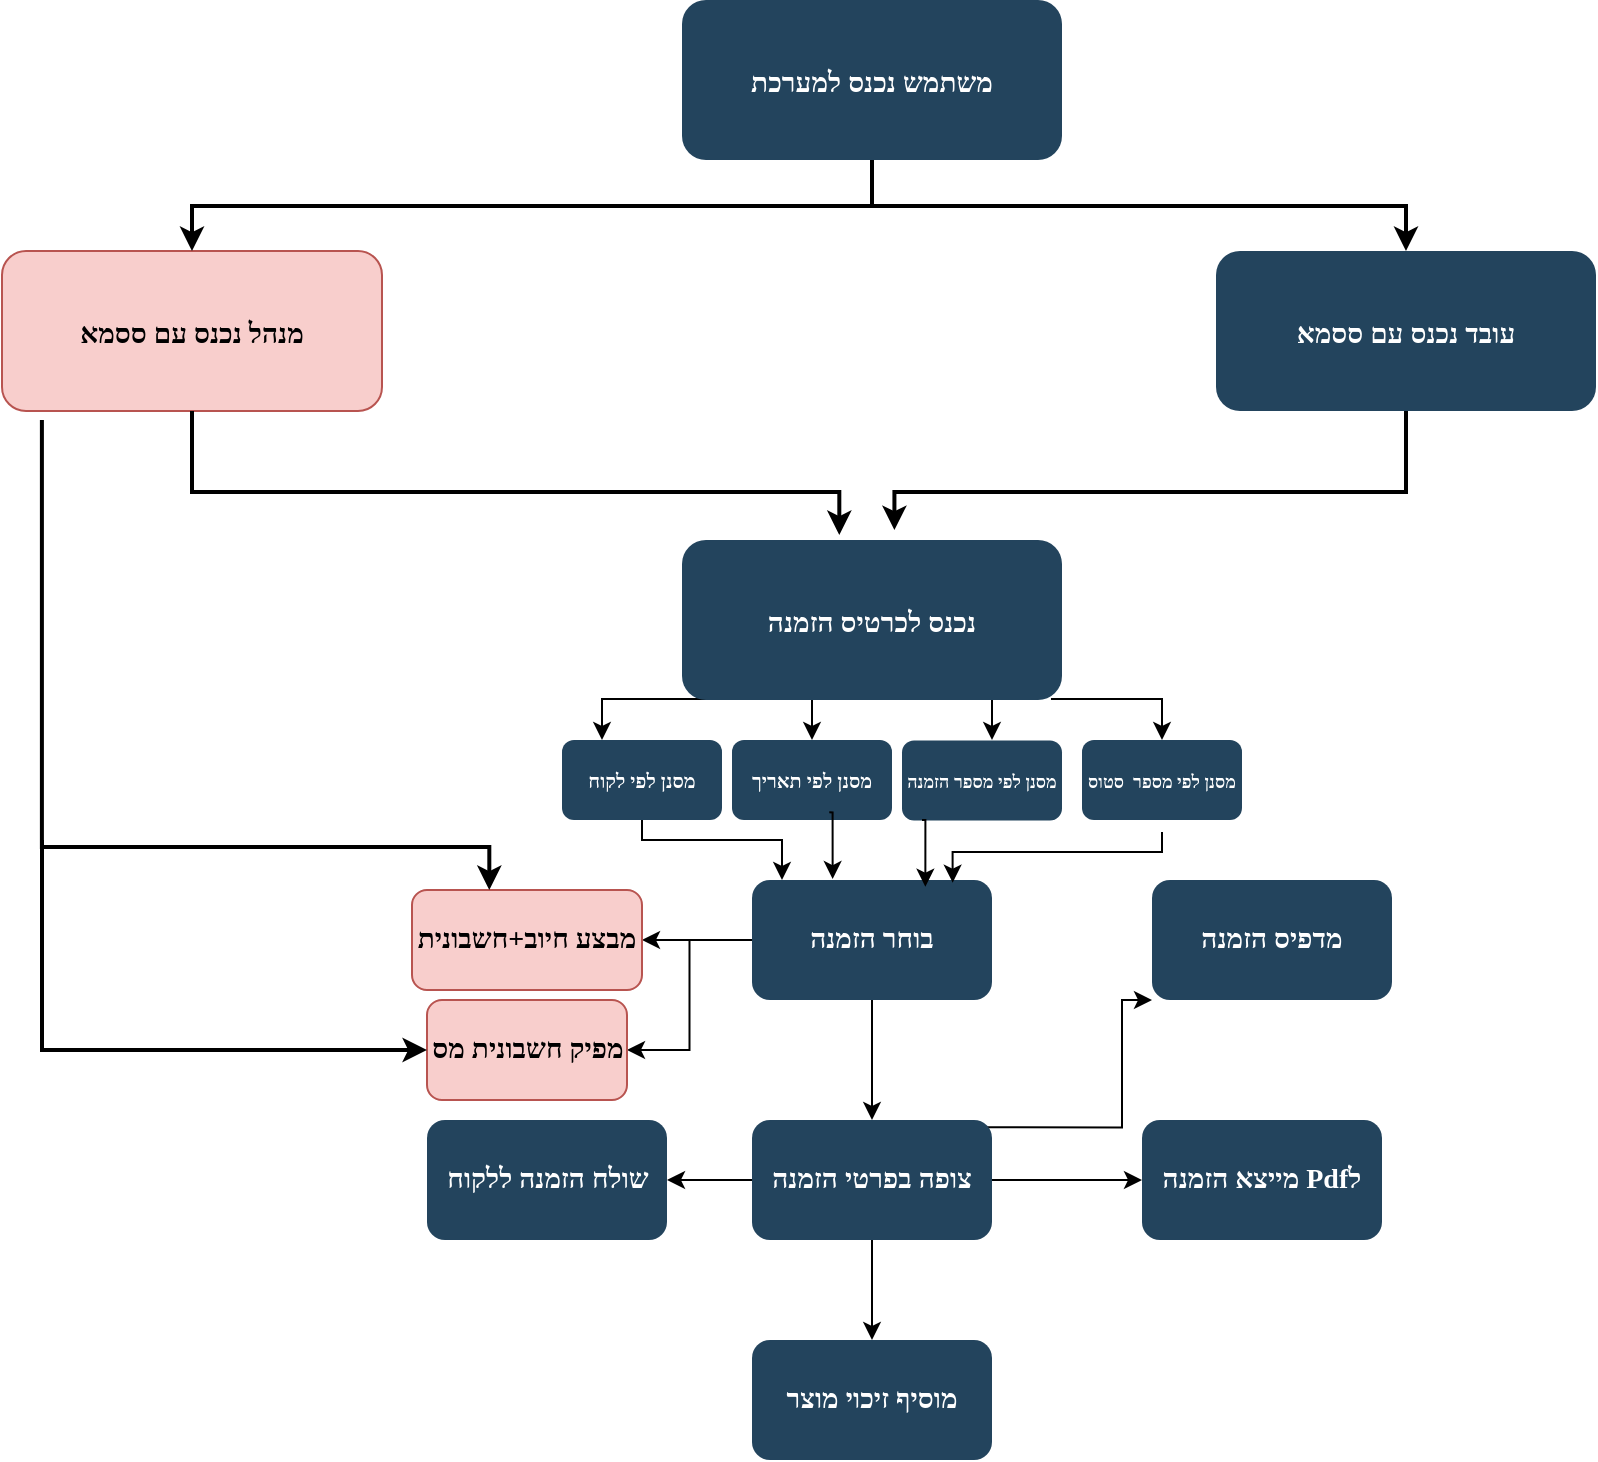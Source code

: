 <mxfile version="14.2.2" type="github">
  <diagram name="Page-1" id="2c0d36ab-eaac-3732-788b-9136903baeff">
    <mxGraphModel dx="723" dy="328" grid="1" gridSize="10" guides="1" tooltips="1" connect="1" arrows="1" fold="1" page="1" pageScale="1.5" pageWidth="1169" pageHeight="827" background="#ffffff" math="0" shadow="0">
      <root>
        <mxCell id="0" />
        <mxCell id="1" parent="0" />
        <mxCell id="2" value="משתמש נכנס למערכת" style="rounded=1;fillColor=#23445D;gradientColor=none;strokeColor=none;fontColor=#FFFFFF;fontStyle=1;fontFamily=Tahoma;fontSize=14" parent="1" vertex="1">
          <mxGeometry x="1080" y="210" width="190" height="80" as="geometry" />
        </mxCell>
        <mxCell id="4" value="עובד נכנס עם ססמא" style="rounded=1;fillColor=#23445D;gradientColor=none;strokeColor=none;fontColor=#FFFFFF;fontStyle=1;fontFamily=Tahoma;fontSize=14" parent="1" vertex="1">
          <mxGeometry x="1347.0" y="335.5" width="190" height="80" as="geometry" />
        </mxCell>
        <mxCell id="9" value="" style="edgeStyle=elbowEdgeStyle;elbow=vertical;strokeWidth=2;rounded=0" parent="1" source="2" target="4" edge="1">
          <mxGeometry x="337" y="215.5" width="100" height="100" as="geometry">
            <mxPoint x="337" y="315.5" as="sourcePoint" />
            <mxPoint x="437" y="215.5" as="targetPoint" />
          </mxGeometry>
        </mxCell>
        <mxCell id="10" value="מנהל נכנס עם ססמא" style="rounded=1;fillColor=#f8cecc;strokeColor=#b85450;fontStyle=1;fontFamily=Tahoma;fontSize=14" parent="1" vertex="1">
          <mxGeometry x="740" y="335.5" width="190" height="80" as="geometry" />
        </mxCell>
        <mxCell id="59" value="" style="edgeStyle=elbowEdgeStyle;elbow=vertical;strokeWidth=2;rounded=0;entryX=0.5;entryY=0;entryDx=0;entryDy=0;" parent="1" source="2" target="10" edge="1">
          <mxGeometry x="347" y="225.5" width="100" height="100" as="geometry">
            <mxPoint x="862.0" y="275.5" as="sourcePoint" />
            <mxPoint x="657.0" y="335.5" as="targetPoint" />
          </mxGeometry>
        </mxCell>
        <mxCell id="103" value="" style="edgeStyle=elbowEdgeStyle;elbow=vertical;strokeWidth=2;rounded=0;entryX=0.414;entryY=-0.031;entryDx=0;entryDy=0;entryPerimeter=0;" parent="1" source="10" target="m5cj2oNC6-9tfZDsCWIE-123" edge="1">
          <mxGeometry x="-23" y="135.5" width="100" height="100" as="geometry">
            <mxPoint x="-23" y="235.5" as="sourcePoint" />
            <mxPoint x="1160" y="470" as="targetPoint" />
            <Array as="points">
              <mxPoint x="1130" y="456" />
            </Array>
          </mxGeometry>
        </mxCell>
        <mxCell id="105" value="" style="edgeStyle=elbowEdgeStyle;elbow=vertical;strokeWidth=2;rounded=0;entryX=0.559;entryY=-0.062;entryDx=0;entryDy=0;entryPerimeter=0;" parent="1" source="4" target="m5cj2oNC6-9tfZDsCWIE-123" edge="1">
          <mxGeometry x="-23" y="135.5" width="100" height="100" as="geometry">
            <mxPoint x="-23" y="235.5" as="sourcePoint" />
            <mxPoint x="1282" y="455.5" as="targetPoint" />
            <Array as="points">
              <mxPoint x="1180" y="456" />
              <mxPoint x="1170" y="436" />
            </Array>
          </mxGeometry>
        </mxCell>
        <mxCell id="m5cj2oNC6-9tfZDsCWIE-161" value="" style="edgeStyle=orthogonalEdgeStyle;rounded=0;orthogonalLoop=1;jettySize=auto;html=1;exitX=0.971;exitY=0.994;exitDx=0;exitDy=0;exitPerimeter=0;" edge="1" parent="1" source="m5cj2oNC6-9tfZDsCWIE-123">
          <mxGeometry relative="1" as="geometry">
            <mxPoint x="1320" y="580" as="targetPoint" />
            <Array as="points">
              <mxPoint x="1320" y="560" />
            </Array>
          </mxGeometry>
        </mxCell>
        <mxCell id="m5cj2oNC6-9tfZDsCWIE-164" value="" style="edgeStyle=orthogonalEdgeStyle;rounded=0;orthogonalLoop=1;jettySize=auto;html=1;exitX=0.085;exitY=0.994;exitDx=0;exitDy=0;exitPerimeter=0;entryX=0.25;entryY=0;entryDx=0;entryDy=0;" edge="1" parent="1" source="m5cj2oNC6-9tfZDsCWIE-123" target="m5cj2oNC6-9tfZDsCWIE-158">
          <mxGeometry relative="1" as="geometry">
            <mxPoint x="1040" y="570" as="targetPoint" />
            <Array as="points">
              <mxPoint x="1040" y="560" />
            </Array>
          </mxGeometry>
        </mxCell>
        <mxCell id="m5cj2oNC6-9tfZDsCWIE-123" value="נכנס לכרטיס הזמנה" style="rounded=1;fillColor=#23445D;gradientColor=none;strokeColor=none;fontColor=#FFFFFF;fontStyle=1;fontFamily=Tahoma;fontSize=14" vertex="1" parent="1">
          <mxGeometry x="1080.0" y="480" width="190" height="80" as="geometry" />
        </mxCell>
        <mxCell id="m5cj2oNC6-9tfZDsCWIE-184" value="" style="edgeStyle=orthogonalEdgeStyle;rounded=0;orthogonalLoop=1;jettySize=auto;html=1;" edge="1" parent="1" source="m5cj2oNC6-9tfZDsCWIE-126" target="m5cj2oNC6-9tfZDsCWIE-182">
          <mxGeometry relative="1" as="geometry" />
        </mxCell>
        <mxCell id="m5cj2oNC6-9tfZDsCWIE-186" value="" style="edgeStyle=orthogonalEdgeStyle;rounded=0;orthogonalLoop=1;jettySize=auto;html=1;entryX=1;entryY=0.5;entryDx=0;entryDy=0;" edge="1" parent="1" source="m5cj2oNC6-9tfZDsCWIE-126" target="m5cj2oNC6-9tfZDsCWIE-179">
          <mxGeometry relative="1" as="geometry">
            <mxPoint x="1175.0" y="790" as="targetPoint" />
          </mxGeometry>
        </mxCell>
        <mxCell id="m5cj2oNC6-9tfZDsCWIE-192" value="" style="edgeStyle=orthogonalEdgeStyle;rounded=0;orthogonalLoop=1;jettySize=auto;html=1;exitX=0;exitY=0.5;exitDx=0;exitDy=0;" edge="1" parent="1" source="m5cj2oNC6-9tfZDsCWIE-198" target="m5cj2oNC6-9tfZDsCWIE-191">
          <mxGeometry relative="1" as="geometry">
            <mxPoint x="1120.0" y="730" as="sourcePoint" />
          </mxGeometry>
        </mxCell>
        <mxCell id="m5cj2oNC6-9tfZDsCWIE-194" value="" style="edgeStyle=orthogonalEdgeStyle;rounded=0;orthogonalLoop=1;jettySize=auto;html=1;entryX=0;entryY=1;entryDx=0;entryDy=0;exitX=0.913;exitY=0.061;exitDx=0;exitDy=0;exitPerimeter=0;" edge="1" parent="1" source="m5cj2oNC6-9tfZDsCWIE-198" target="m5cj2oNC6-9tfZDsCWIE-193">
          <mxGeometry relative="1" as="geometry">
            <mxPoint x="1251" y="766" as="sourcePoint" />
            <Array as="points">
              <mxPoint x="1300" y="774" />
              <mxPoint x="1300" y="710" />
            </Array>
          </mxGeometry>
        </mxCell>
        <mxCell id="m5cj2oNC6-9tfZDsCWIE-202" value="" style="edgeStyle=orthogonalEdgeStyle;rounded=0;orthogonalLoop=1;jettySize=auto;html=1;" edge="1" parent="1" source="m5cj2oNC6-9tfZDsCWIE-126" target="m5cj2oNC6-9tfZDsCWIE-198">
          <mxGeometry relative="1" as="geometry" />
        </mxCell>
        <mxCell id="m5cj2oNC6-9tfZDsCWIE-126" value="בוחר הזמנה" style="whiteSpace=wrap;html=1;rounded=1;fontFamily=Tahoma;fontSize=14;fontColor=#FFFFFF;fontStyle=1;strokeColor=none;fillColor=#23445D;" vertex="1" parent="1">
          <mxGeometry x="1115.0" y="650" width="120" height="60" as="geometry" />
        </mxCell>
        <mxCell id="m5cj2oNC6-9tfZDsCWIE-150" value="&lt;font style=&quot;font-size: 10px&quot;&gt;מסנן לפי תאריך&lt;/font&gt;" style="whiteSpace=wrap;html=1;rounded=1;fontFamily=Tahoma;fontSize=14;fontColor=#FFFFFF;fontStyle=1;strokeColor=none;fillColor=#23445D;" vertex="1" parent="1">
          <mxGeometry x="1105" y="580" width="80" height="40" as="geometry" />
        </mxCell>
        <mxCell id="m5cj2oNC6-9tfZDsCWIE-151" value="&lt;font style=&quot;font-size: 9px&quot;&gt;מסנן לפי מספר הזמנה&lt;/font&gt;" style="whiteSpace=wrap;html=1;rounded=1;fontFamily=Tahoma;fontSize=14;fontColor=#FFFFFF;fontStyle=1;strokeColor=none;fillColor=#23445D;" vertex="1" parent="1">
          <mxGeometry x="1190" y="580.25" width="80" height="40" as="geometry" />
        </mxCell>
        <mxCell id="m5cj2oNC6-9tfZDsCWIE-155" value="" style="edgeStyle=orthogonalEdgeStyle;rounded=0;orthogonalLoop=1;jettySize=auto;html=1;" edge="1" parent="1">
          <mxGeometry relative="1" as="geometry">
            <mxPoint x="1235" y="560" as="sourcePoint" />
            <mxPoint x="1235" y="580" as="targetPoint" />
            <Array as="points">
              <mxPoint x="1235" y="570" />
              <mxPoint x="1235" y="570" />
            </Array>
          </mxGeometry>
        </mxCell>
        <mxCell id="m5cj2oNC6-9tfZDsCWIE-170" value="" style="edgeStyle=orthogonalEdgeStyle;rounded=0;orthogonalLoop=1;jettySize=auto;html=1;" edge="1" parent="1" source="m5cj2oNC6-9tfZDsCWIE-158">
          <mxGeometry relative="1" as="geometry">
            <mxPoint x="1130" y="650" as="targetPoint" />
            <Array as="points">
              <mxPoint x="1060" y="630" />
              <mxPoint x="1130" y="630" />
              <mxPoint x="1130" y="650" />
            </Array>
          </mxGeometry>
        </mxCell>
        <mxCell id="m5cj2oNC6-9tfZDsCWIE-158" value="&lt;font style=&quot;font-size: 10px&quot;&gt;מסנן לפי לקוח&lt;/font&gt;" style="whiteSpace=wrap;html=1;rounded=1;fontFamily=Tahoma;fontSize=14;fontColor=#FFFFFF;fontStyle=1;strokeColor=none;fillColor=#23445D;" vertex="1" parent="1">
          <mxGeometry x="1020" y="580" width="80" height="40" as="geometry" />
        </mxCell>
        <mxCell id="m5cj2oNC6-9tfZDsCWIE-173" value="" style="edgeStyle=orthogonalEdgeStyle;rounded=0;orthogonalLoop=1;jettySize=auto;html=1;entryX=0.836;entryY=-0.078;entryDx=0;entryDy=0;entryPerimeter=0;" edge="1" parent="1">
          <mxGeometry relative="1" as="geometry">
            <mxPoint x="1320" y="626" as="sourcePoint" />
            <mxPoint x="1215.32" y="651.32" as="targetPoint" />
            <Array as="points">
              <mxPoint x="1320" y="636" />
              <mxPoint x="1215" y="636" />
            </Array>
          </mxGeometry>
        </mxCell>
        <mxCell id="m5cj2oNC6-9tfZDsCWIE-162" value="&lt;font style=&quot;font-size: 9px&quot;&gt;מסנן לפי מספר&amp;nbsp; סטוס&lt;/font&gt;" style="whiteSpace=wrap;html=1;rounded=1;fontFamily=Tahoma;fontSize=14;fontColor=#FFFFFF;fontStyle=1;strokeColor=none;fillColor=#23445D;" vertex="1" parent="1">
          <mxGeometry x="1280" y="580" width="80" height="40" as="geometry" />
        </mxCell>
        <mxCell id="m5cj2oNC6-9tfZDsCWIE-168" value="" style="edgeStyle=orthogonalEdgeStyle;rounded=0;orthogonalLoop=1;jettySize=auto;html=1;entryX=0.5;entryY=0;entryDx=0;entryDy=0;" edge="1" parent="1" target="m5cj2oNC6-9tfZDsCWIE-150">
          <mxGeometry relative="1" as="geometry">
            <mxPoint x="1145" y="560" as="sourcePoint" />
            <mxPoint x="1385" y="520" as="targetPoint" />
          </mxGeometry>
        </mxCell>
        <mxCell id="m5cj2oNC6-9tfZDsCWIE-175" value="" style="edgeStyle=orthogonalEdgeStyle;rounded=0;orthogonalLoop=1;jettySize=auto;html=1;entryX=0.336;entryY=-0.008;entryDx=0;entryDy=0;entryPerimeter=0;exitX=0.608;exitY=0.904;exitDx=0;exitDy=0;exitPerimeter=0;" edge="1" parent="1" source="m5cj2oNC6-9tfZDsCWIE-150" target="m5cj2oNC6-9tfZDsCWIE-126">
          <mxGeometry relative="1" as="geometry">
            <mxPoint x="1155" y="570" as="sourcePoint" />
            <mxPoint x="1155" y="590" as="targetPoint" />
          </mxGeometry>
        </mxCell>
        <mxCell id="m5cj2oNC6-9tfZDsCWIE-177" value="" style="edgeStyle=orthogonalEdgeStyle;rounded=0;orthogonalLoop=1;jettySize=auto;html=1;entryX=0.336;entryY=-0.008;entryDx=0;entryDy=0;entryPerimeter=0;exitX=0.608;exitY=0.904;exitDx=0;exitDy=0;exitPerimeter=0;" edge="1" parent="1">
          <mxGeometry relative="1" as="geometry">
            <mxPoint x="1200.0" y="620" as="sourcePoint" />
            <mxPoint x="1201.68" y="653.36" as="targetPoint" />
          </mxGeometry>
        </mxCell>
        <mxCell id="m5cj2oNC6-9tfZDsCWIE-179" value="מפיק חשבונית מס" style="whiteSpace=wrap;html=1;rounded=1;fontFamily=Tahoma;fontSize=14;fontStyle=1;strokeColor=#b85450;fillColor=#f8cecc;" vertex="1" parent="1">
          <mxGeometry x="952.5" y="710" width="100" height="50" as="geometry" />
        </mxCell>
        <mxCell id="m5cj2oNC6-9tfZDsCWIE-182" value="מבצע חיוב+חשבונית" style="whiteSpace=wrap;html=1;rounded=1;fontFamily=Tahoma;fontSize=14;fontStyle=1;strokeColor=#b85450;fillColor=#f8cecc;" vertex="1" parent="1">
          <mxGeometry x="945" y="655" width="115" height="50" as="geometry" />
        </mxCell>
        <mxCell id="m5cj2oNC6-9tfZDsCWIE-189" value="" style="edgeStyle=elbowEdgeStyle;elbow=vertical;strokeWidth=2;rounded=0;entryX=0.414;entryY=-0.031;entryDx=0;entryDy=0;entryPerimeter=0;exitX=0.105;exitY=1.056;exitDx=0;exitDy=0;exitPerimeter=0;" edge="1" parent="1" source="10">
          <mxGeometry x="-198" y="312.98" width="100" height="100" as="geometry">
            <mxPoint x="660" y="592.98" as="sourcePoint" />
            <mxPoint x="983.66" y="655" as="targetPoint" />
            <Array as="points">
              <mxPoint x="955" y="633.48" />
            </Array>
          </mxGeometry>
        </mxCell>
        <mxCell id="m5cj2oNC6-9tfZDsCWIE-190" value="" style="edgeStyle=elbowEdgeStyle;elbow=vertical;strokeWidth=2;rounded=0;entryX=0;entryY=0.5;entryDx=0;entryDy=0;" edge="1" parent="1" target="m5cj2oNC6-9tfZDsCWIE-179">
          <mxGeometry x="-101.66" y="350" width="100" height="100" as="geometry">
            <mxPoint x="760" y="630" as="sourcePoint" />
            <mxPoint x="1080.0" y="692.02" as="targetPoint" />
            <Array as="points">
              <mxPoint x="850" y="735" />
            </Array>
          </mxGeometry>
        </mxCell>
        <mxCell id="m5cj2oNC6-9tfZDsCWIE-191" value="שולח הזמנה ללקוח" style="whiteSpace=wrap;html=1;rounded=1;fontFamily=Tahoma;fontSize=14;fontColor=#FFFFFF;fontStyle=1;strokeColor=none;fillColor=#23445D;" vertex="1" parent="1">
          <mxGeometry x="952.5" y="770" width="120" height="60" as="geometry" />
        </mxCell>
        <mxCell id="m5cj2oNC6-9tfZDsCWIE-193" value="מדפיס הזמנה" style="whiteSpace=wrap;html=1;rounded=1;fontFamily=Tahoma;fontSize=14;fontColor=#FFFFFF;fontStyle=1;strokeColor=none;fillColor=#23445D;" vertex="1" parent="1">
          <mxGeometry x="1315.0" y="650" width="120" height="60" as="geometry" />
        </mxCell>
        <mxCell id="m5cj2oNC6-9tfZDsCWIE-196" value="מייצא הזמנה Pdfל" style="whiteSpace=wrap;html=1;rounded=1;fontFamily=Tahoma;fontSize=14;fontColor=#FFFFFF;fontStyle=1;strokeColor=none;fillColor=#23445D;" vertex="1" parent="1">
          <mxGeometry x="1310.0" y="770" width="120" height="60" as="geometry" />
        </mxCell>
        <mxCell id="m5cj2oNC6-9tfZDsCWIE-200" value="" style="edgeStyle=orthogonalEdgeStyle;rounded=0;orthogonalLoop=1;jettySize=auto;html=1;" edge="1" parent="1" source="m5cj2oNC6-9tfZDsCWIE-198" target="m5cj2oNC6-9tfZDsCWIE-199">
          <mxGeometry relative="1" as="geometry" />
        </mxCell>
        <mxCell id="m5cj2oNC6-9tfZDsCWIE-201" value="" style="edgeStyle=orthogonalEdgeStyle;rounded=0;orthogonalLoop=1;jettySize=auto;html=1;" edge="1" parent="1" source="m5cj2oNC6-9tfZDsCWIE-198" target="m5cj2oNC6-9tfZDsCWIE-196">
          <mxGeometry relative="1" as="geometry" />
        </mxCell>
        <mxCell id="m5cj2oNC6-9tfZDsCWIE-198" value="צופה בפרטי הזמנה" style="whiteSpace=wrap;html=1;rounded=1;fontFamily=Tahoma;fontSize=14;fontColor=#FFFFFF;fontStyle=1;strokeColor=none;fillColor=#23445D;" vertex="1" parent="1">
          <mxGeometry x="1115.0" y="770" width="120" height="60" as="geometry" />
        </mxCell>
        <mxCell id="m5cj2oNC6-9tfZDsCWIE-199" value="מוסיף זיכוי מוצר" style="whiteSpace=wrap;html=1;rounded=1;fontFamily=Tahoma;fontSize=14;fontColor=#FFFFFF;fontStyle=1;strokeColor=none;fillColor=#23445D;" vertex="1" parent="1">
          <mxGeometry x="1115.0" y="880" width="120" height="60" as="geometry" />
        </mxCell>
      </root>
    </mxGraphModel>
  </diagram>
</mxfile>
